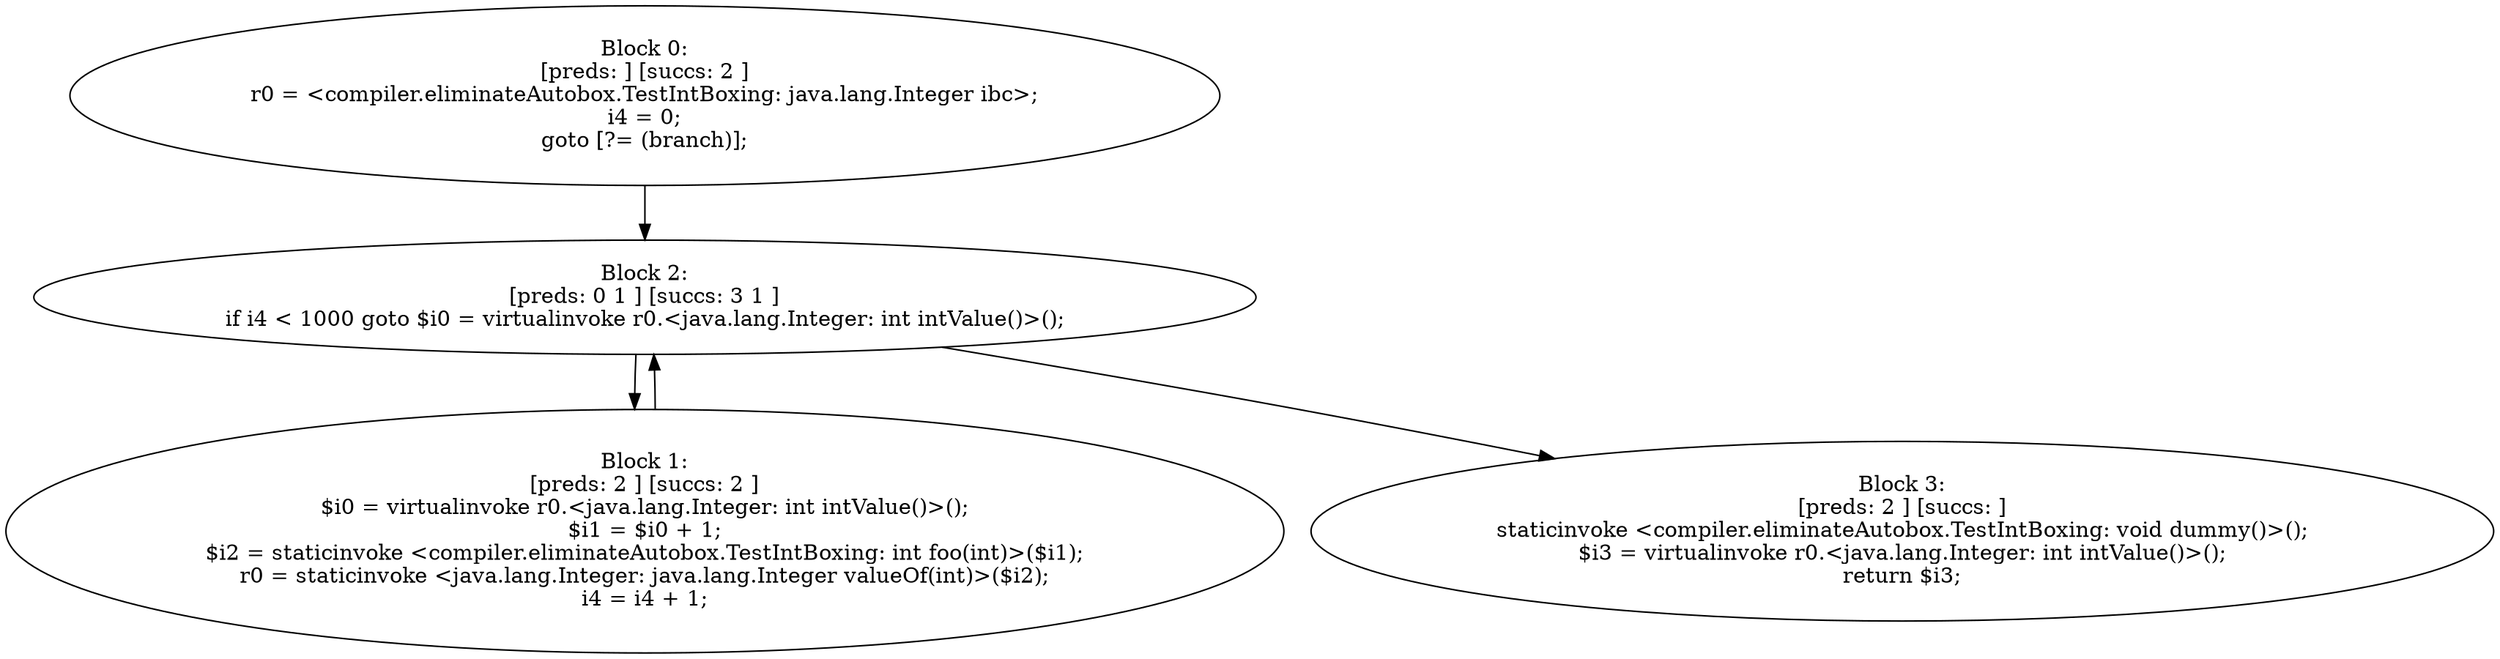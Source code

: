 digraph "unitGraph" {
    "Block 0:
[preds: ] [succs: 2 ]
r0 = <compiler.eliminateAutobox.TestIntBoxing: java.lang.Integer ibc>;
i4 = 0;
goto [?= (branch)];
"
    "Block 1:
[preds: 2 ] [succs: 2 ]
$i0 = virtualinvoke r0.<java.lang.Integer: int intValue()>();
$i1 = $i0 + 1;
$i2 = staticinvoke <compiler.eliminateAutobox.TestIntBoxing: int foo(int)>($i1);
r0 = staticinvoke <java.lang.Integer: java.lang.Integer valueOf(int)>($i2);
i4 = i4 + 1;
"
    "Block 2:
[preds: 0 1 ] [succs: 3 1 ]
if i4 < 1000 goto $i0 = virtualinvoke r0.<java.lang.Integer: int intValue()>();
"
    "Block 3:
[preds: 2 ] [succs: ]
staticinvoke <compiler.eliminateAutobox.TestIntBoxing: void dummy()>();
$i3 = virtualinvoke r0.<java.lang.Integer: int intValue()>();
return $i3;
"
    "Block 0:
[preds: ] [succs: 2 ]
r0 = <compiler.eliminateAutobox.TestIntBoxing: java.lang.Integer ibc>;
i4 = 0;
goto [?= (branch)];
"->"Block 2:
[preds: 0 1 ] [succs: 3 1 ]
if i4 < 1000 goto $i0 = virtualinvoke r0.<java.lang.Integer: int intValue()>();
";
    "Block 1:
[preds: 2 ] [succs: 2 ]
$i0 = virtualinvoke r0.<java.lang.Integer: int intValue()>();
$i1 = $i0 + 1;
$i2 = staticinvoke <compiler.eliminateAutobox.TestIntBoxing: int foo(int)>($i1);
r0 = staticinvoke <java.lang.Integer: java.lang.Integer valueOf(int)>($i2);
i4 = i4 + 1;
"->"Block 2:
[preds: 0 1 ] [succs: 3 1 ]
if i4 < 1000 goto $i0 = virtualinvoke r0.<java.lang.Integer: int intValue()>();
";
    "Block 2:
[preds: 0 1 ] [succs: 3 1 ]
if i4 < 1000 goto $i0 = virtualinvoke r0.<java.lang.Integer: int intValue()>();
"->"Block 3:
[preds: 2 ] [succs: ]
staticinvoke <compiler.eliminateAutobox.TestIntBoxing: void dummy()>();
$i3 = virtualinvoke r0.<java.lang.Integer: int intValue()>();
return $i3;
";
    "Block 2:
[preds: 0 1 ] [succs: 3 1 ]
if i4 < 1000 goto $i0 = virtualinvoke r0.<java.lang.Integer: int intValue()>();
"->"Block 1:
[preds: 2 ] [succs: 2 ]
$i0 = virtualinvoke r0.<java.lang.Integer: int intValue()>();
$i1 = $i0 + 1;
$i2 = staticinvoke <compiler.eliminateAutobox.TestIntBoxing: int foo(int)>($i1);
r0 = staticinvoke <java.lang.Integer: java.lang.Integer valueOf(int)>($i2);
i4 = i4 + 1;
";
}
